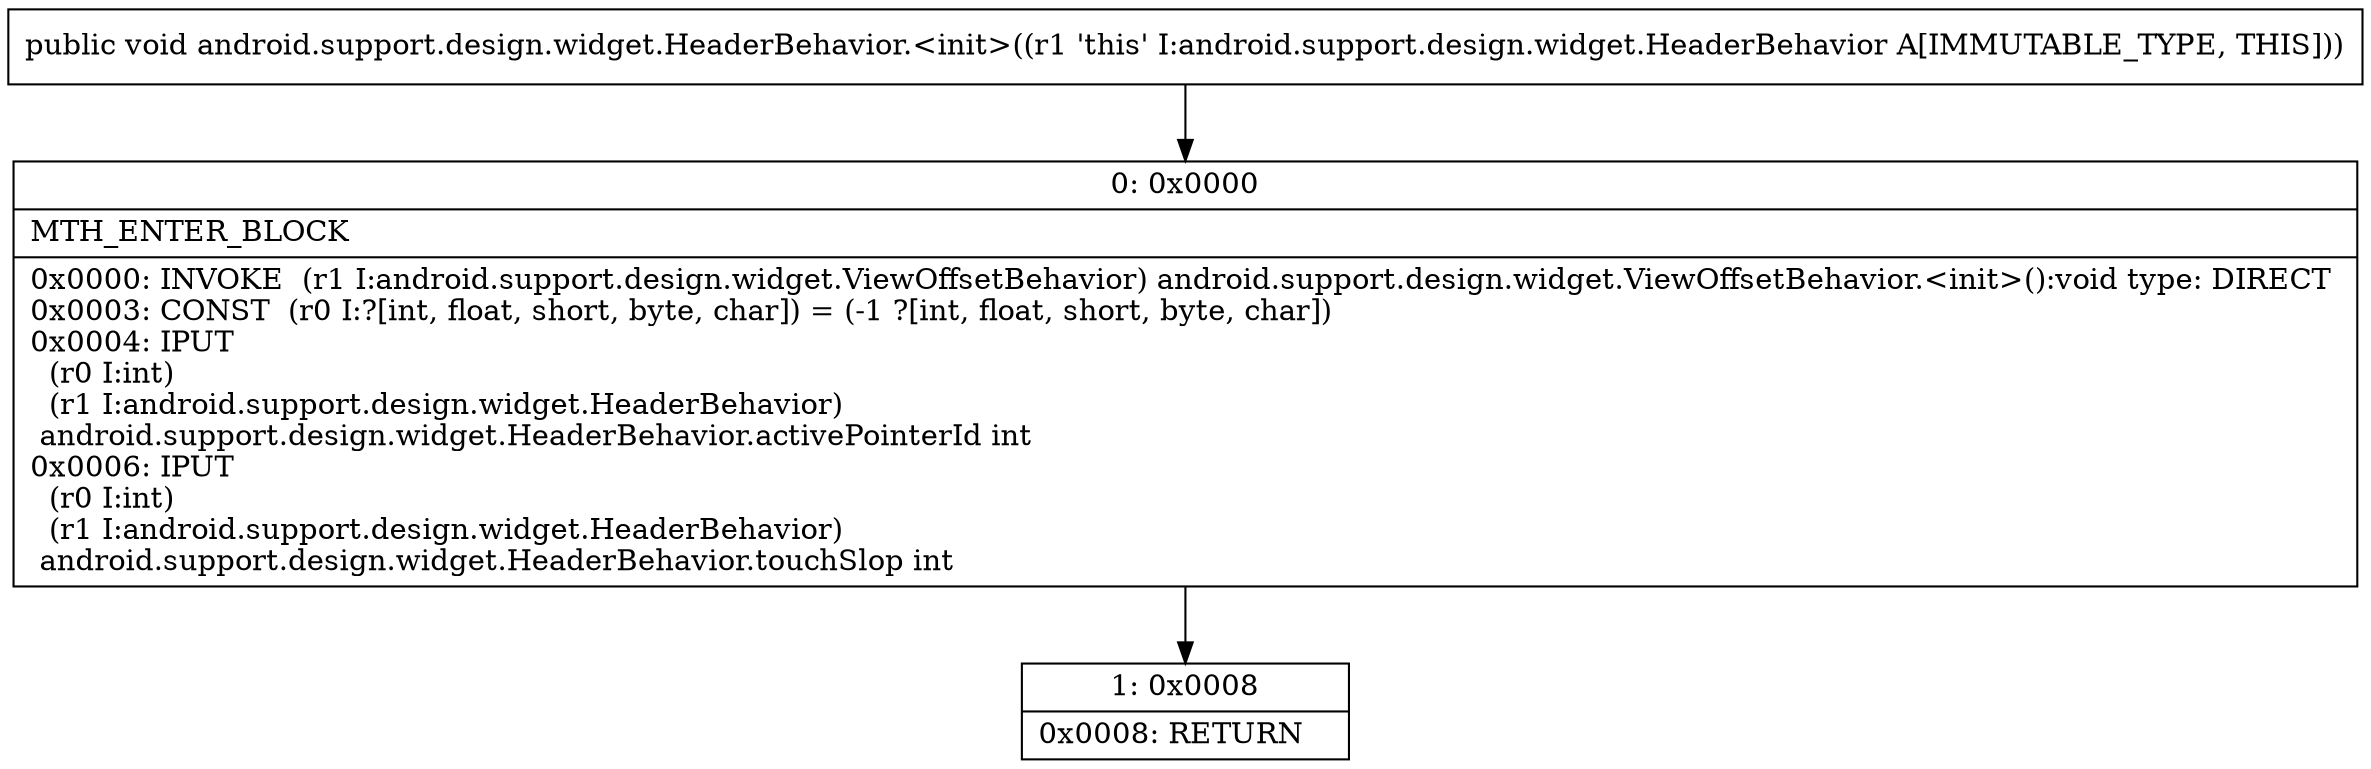 digraph "CFG forandroid.support.design.widget.HeaderBehavior.\<init\>()V" {
Node_0 [shape=record,label="{0\:\ 0x0000|MTH_ENTER_BLOCK\l|0x0000: INVOKE  (r1 I:android.support.design.widget.ViewOffsetBehavior) android.support.design.widget.ViewOffsetBehavior.\<init\>():void type: DIRECT \l0x0003: CONST  (r0 I:?[int, float, short, byte, char]) = (\-1 ?[int, float, short, byte, char]) \l0x0004: IPUT  \l  (r0 I:int)\l  (r1 I:android.support.design.widget.HeaderBehavior)\l android.support.design.widget.HeaderBehavior.activePointerId int \l0x0006: IPUT  \l  (r0 I:int)\l  (r1 I:android.support.design.widget.HeaderBehavior)\l android.support.design.widget.HeaderBehavior.touchSlop int \l}"];
Node_1 [shape=record,label="{1\:\ 0x0008|0x0008: RETURN   \l}"];
MethodNode[shape=record,label="{public void android.support.design.widget.HeaderBehavior.\<init\>((r1 'this' I:android.support.design.widget.HeaderBehavior A[IMMUTABLE_TYPE, THIS])) }"];
MethodNode -> Node_0;
Node_0 -> Node_1;
}

